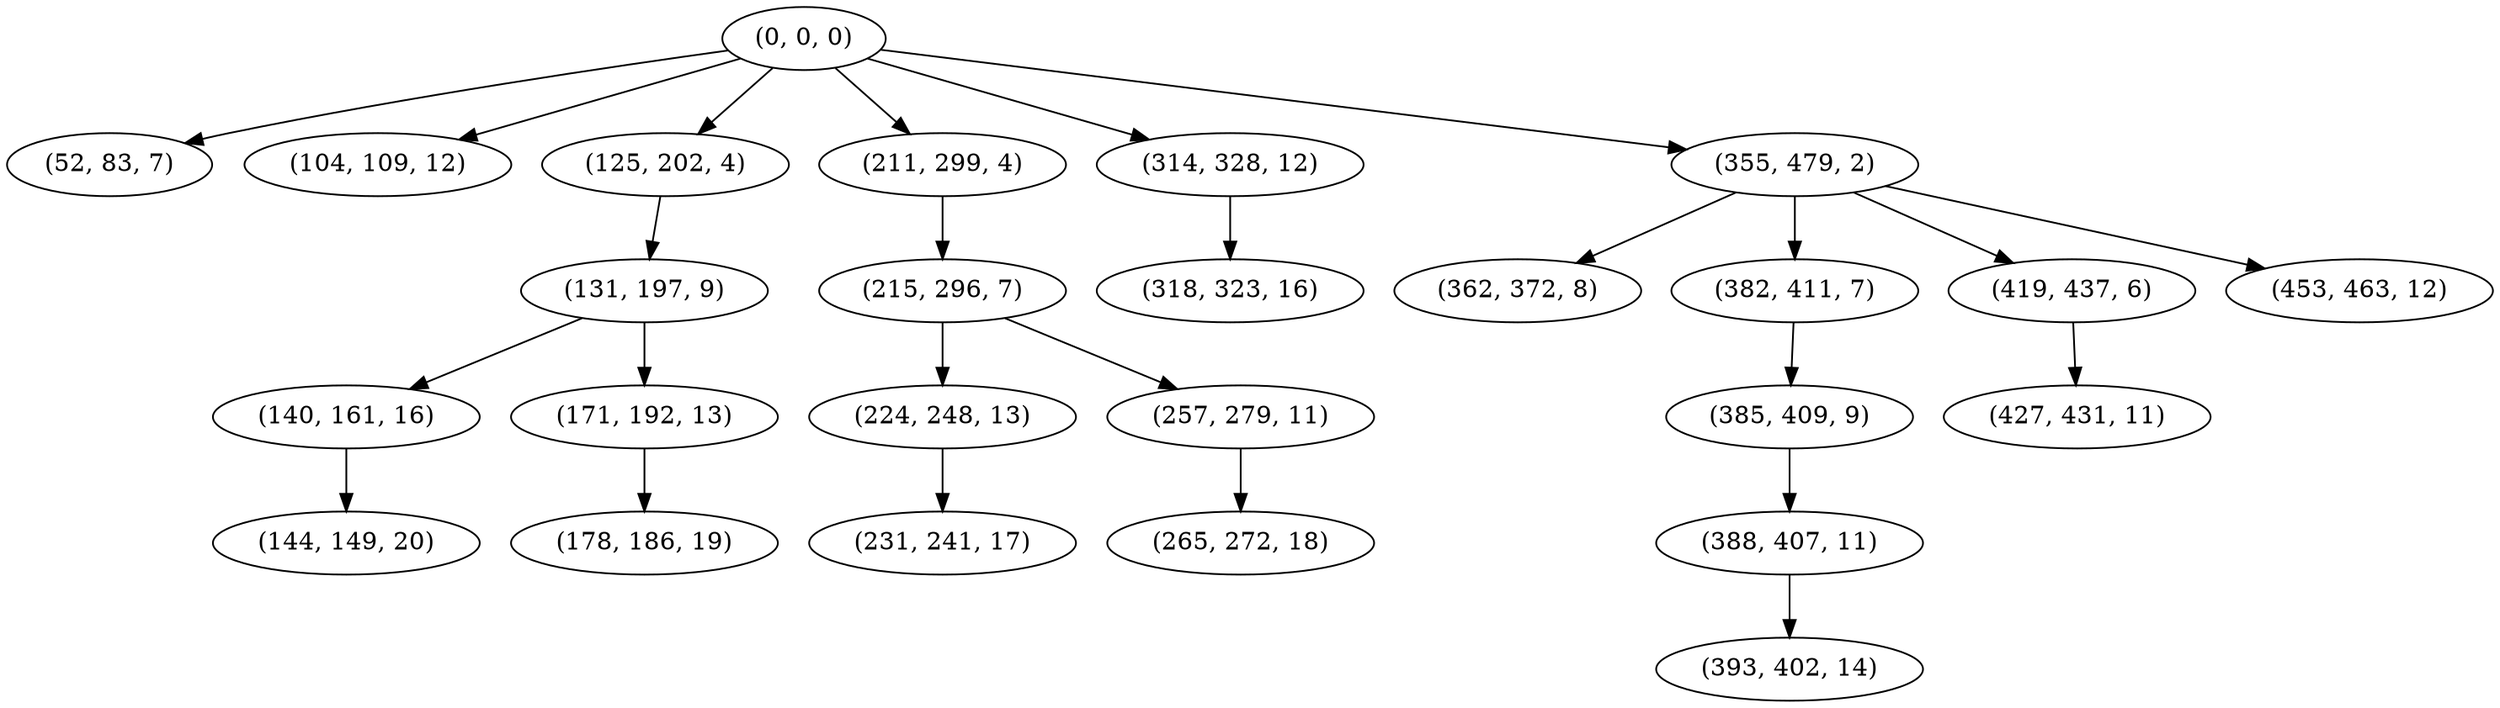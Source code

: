 digraph tree {
    "(0, 0, 0)";
    "(52, 83, 7)";
    "(104, 109, 12)";
    "(125, 202, 4)";
    "(131, 197, 9)";
    "(140, 161, 16)";
    "(144, 149, 20)";
    "(171, 192, 13)";
    "(178, 186, 19)";
    "(211, 299, 4)";
    "(215, 296, 7)";
    "(224, 248, 13)";
    "(231, 241, 17)";
    "(257, 279, 11)";
    "(265, 272, 18)";
    "(314, 328, 12)";
    "(318, 323, 16)";
    "(355, 479, 2)";
    "(362, 372, 8)";
    "(382, 411, 7)";
    "(385, 409, 9)";
    "(388, 407, 11)";
    "(393, 402, 14)";
    "(419, 437, 6)";
    "(427, 431, 11)";
    "(453, 463, 12)";
    "(0, 0, 0)" -> "(52, 83, 7)";
    "(0, 0, 0)" -> "(104, 109, 12)";
    "(0, 0, 0)" -> "(125, 202, 4)";
    "(0, 0, 0)" -> "(211, 299, 4)";
    "(0, 0, 0)" -> "(314, 328, 12)";
    "(0, 0, 0)" -> "(355, 479, 2)";
    "(125, 202, 4)" -> "(131, 197, 9)";
    "(131, 197, 9)" -> "(140, 161, 16)";
    "(131, 197, 9)" -> "(171, 192, 13)";
    "(140, 161, 16)" -> "(144, 149, 20)";
    "(171, 192, 13)" -> "(178, 186, 19)";
    "(211, 299, 4)" -> "(215, 296, 7)";
    "(215, 296, 7)" -> "(224, 248, 13)";
    "(215, 296, 7)" -> "(257, 279, 11)";
    "(224, 248, 13)" -> "(231, 241, 17)";
    "(257, 279, 11)" -> "(265, 272, 18)";
    "(314, 328, 12)" -> "(318, 323, 16)";
    "(355, 479, 2)" -> "(362, 372, 8)";
    "(355, 479, 2)" -> "(382, 411, 7)";
    "(355, 479, 2)" -> "(419, 437, 6)";
    "(355, 479, 2)" -> "(453, 463, 12)";
    "(382, 411, 7)" -> "(385, 409, 9)";
    "(385, 409, 9)" -> "(388, 407, 11)";
    "(388, 407, 11)" -> "(393, 402, 14)";
    "(419, 437, 6)" -> "(427, 431, 11)";
}
